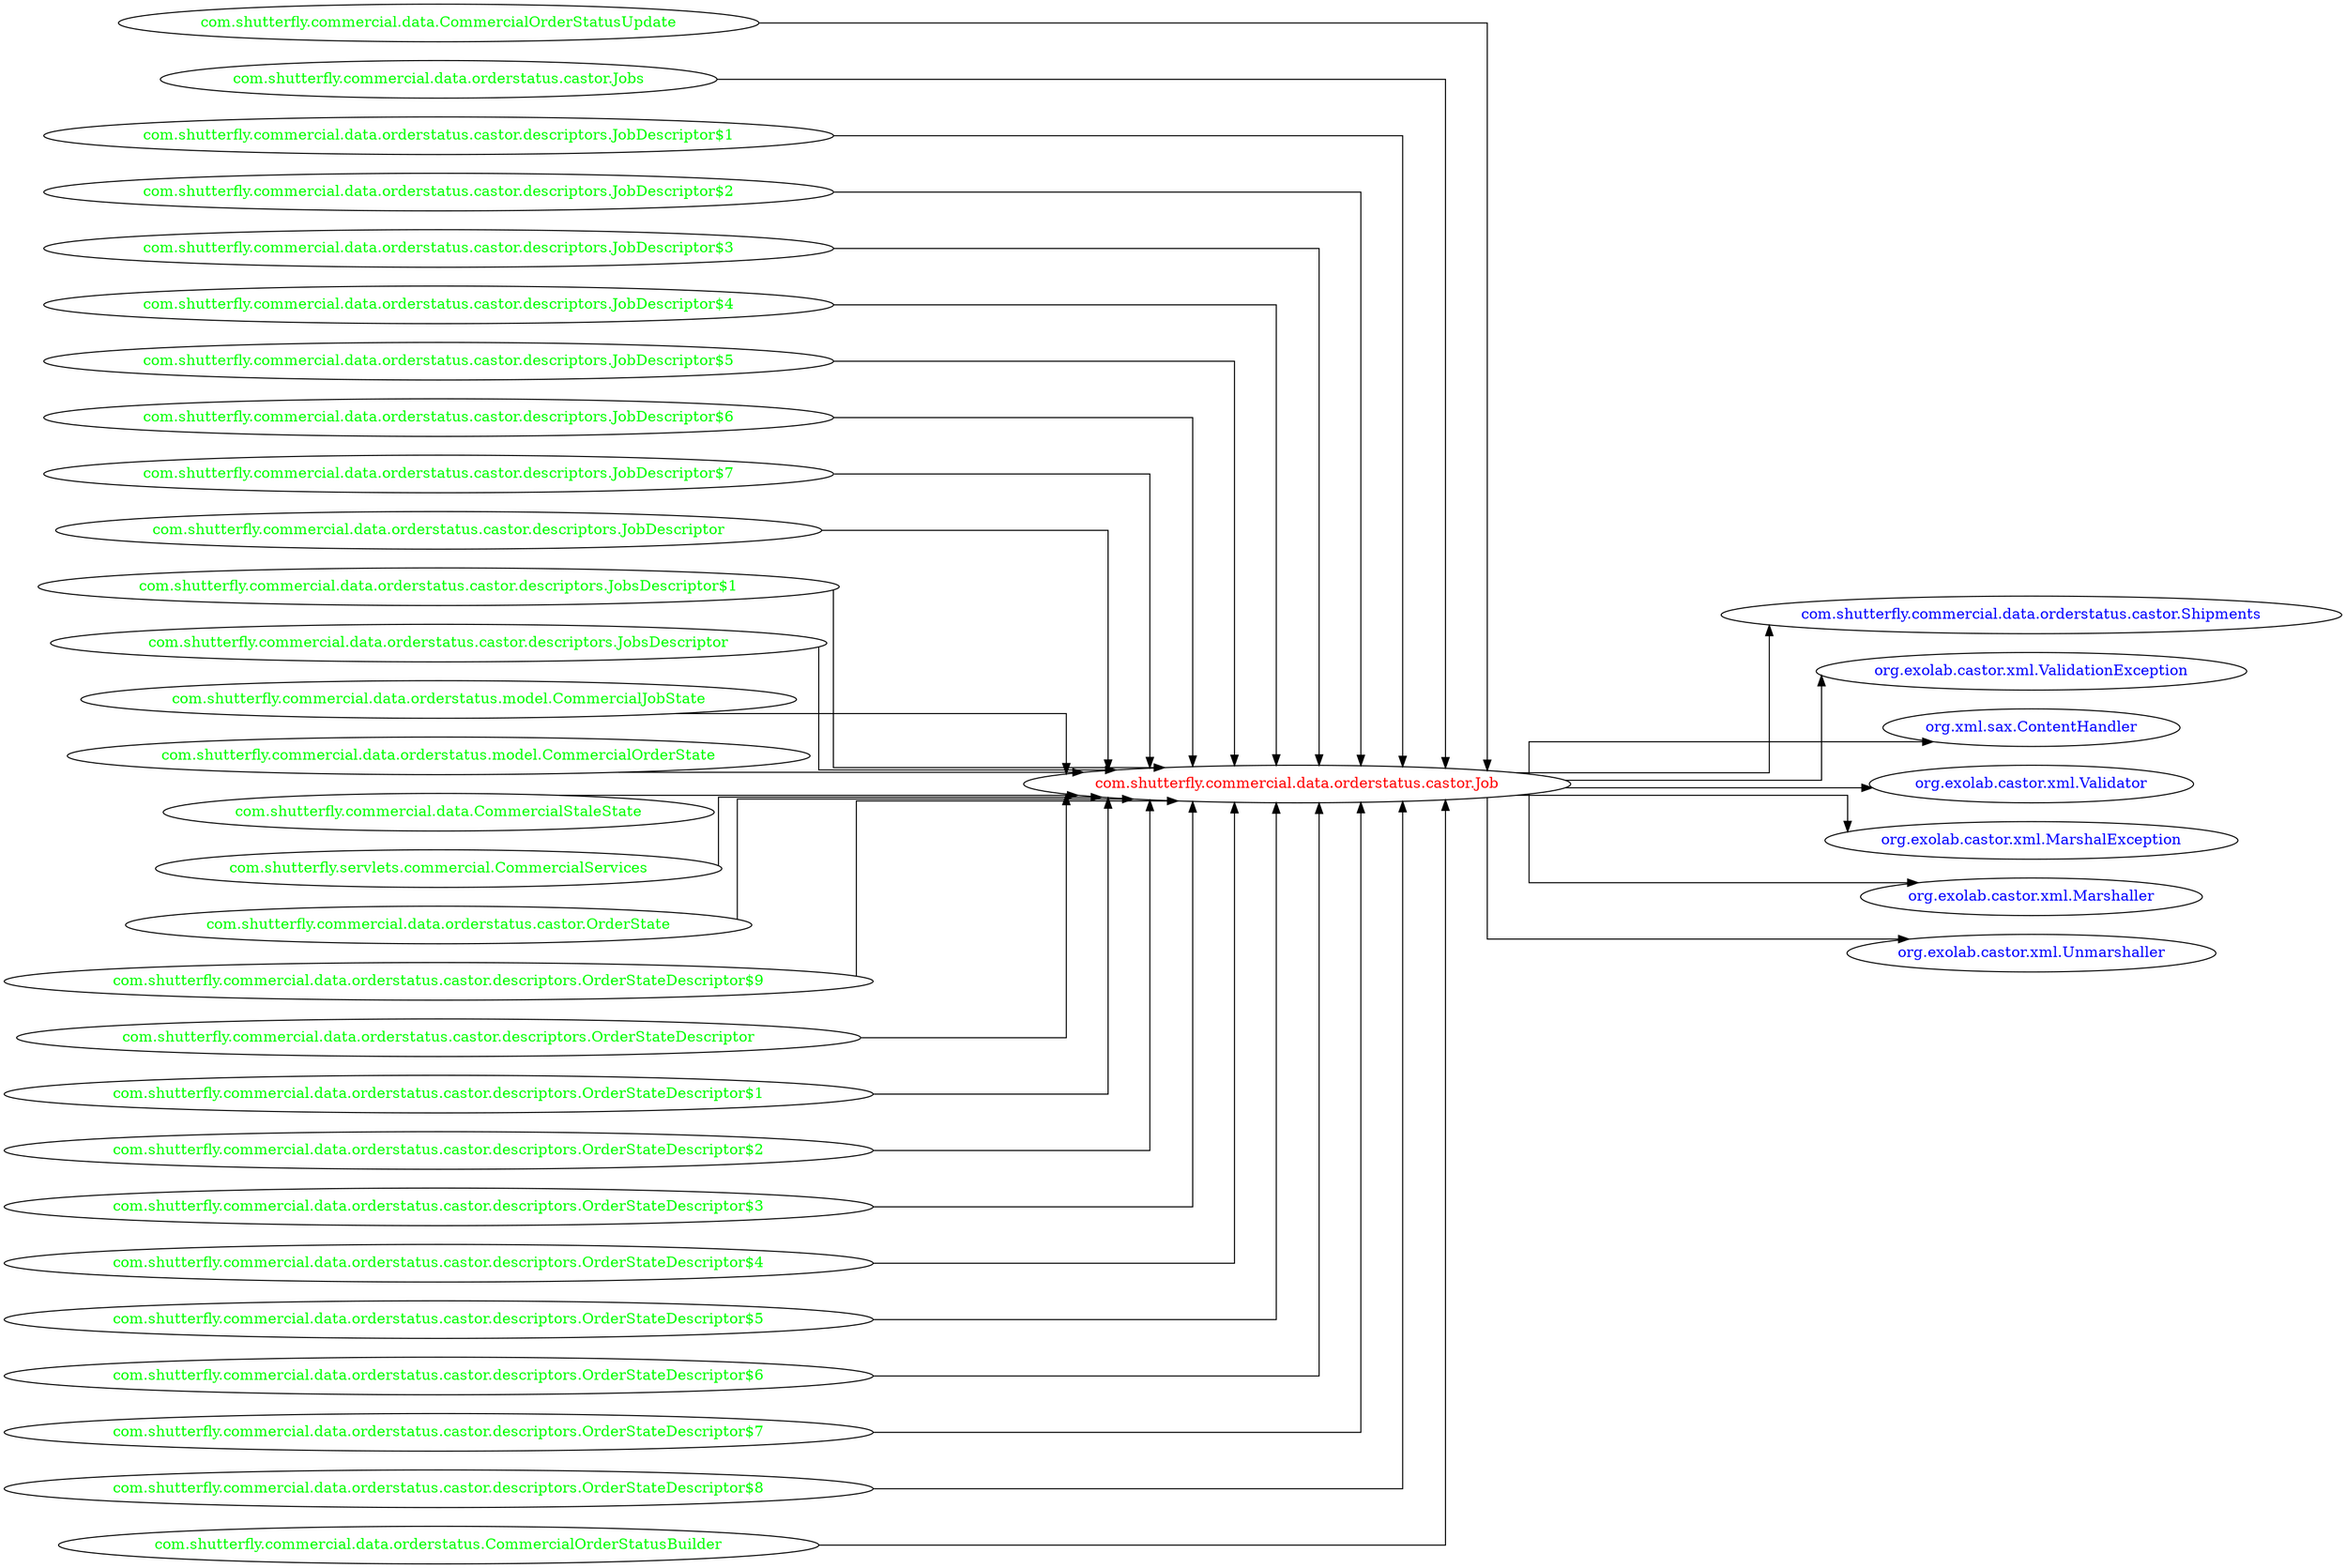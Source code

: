 digraph dependencyGraph {
 concentrate=true;
 ranksep="2.0";
 rankdir="LR"; 
 splines="ortho";
"com.shutterfly.commercial.data.orderstatus.castor.Job" [fontcolor="red"];
"com.shutterfly.commercial.data.orderstatus.castor.Shipments" [ fontcolor="blue" ];
"com.shutterfly.commercial.data.orderstatus.castor.Job"->"com.shutterfly.commercial.data.orderstatus.castor.Shipments";
"org.exolab.castor.xml.ValidationException" [ fontcolor="blue" ];
"com.shutterfly.commercial.data.orderstatus.castor.Job"->"org.exolab.castor.xml.ValidationException";
"org.xml.sax.ContentHandler" [ fontcolor="blue" ];
"com.shutterfly.commercial.data.orderstatus.castor.Job"->"org.xml.sax.ContentHandler";
"org.exolab.castor.xml.Validator" [ fontcolor="blue" ];
"com.shutterfly.commercial.data.orderstatus.castor.Job"->"org.exolab.castor.xml.Validator";
"org.exolab.castor.xml.MarshalException" [ fontcolor="blue" ];
"com.shutterfly.commercial.data.orderstatus.castor.Job"->"org.exolab.castor.xml.MarshalException";
"org.exolab.castor.xml.Marshaller" [ fontcolor="blue" ];
"com.shutterfly.commercial.data.orderstatus.castor.Job"->"org.exolab.castor.xml.Marshaller";
"org.exolab.castor.xml.Unmarshaller" [ fontcolor="blue" ];
"com.shutterfly.commercial.data.orderstatus.castor.Job"->"org.exolab.castor.xml.Unmarshaller";
"com.shutterfly.commercial.data.CommercialOrderStatusUpdate" [ fontcolor="green" ];
"com.shutterfly.commercial.data.CommercialOrderStatusUpdate"->"com.shutterfly.commercial.data.orderstatus.castor.Job";
"com.shutterfly.commercial.data.orderstatus.castor.Jobs" [ fontcolor="green" ];
"com.shutterfly.commercial.data.orderstatus.castor.Jobs"->"com.shutterfly.commercial.data.orderstatus.castor.Job";
"com.shutterfly.commercial.data.orderstatus.castor.descriptors.JobDescriptor$1" [ fontcolor="green" ];
"com.shutterfly.commercial.data.orderstatus.castor.descriptors.JobDescriptor$1"->"com.shutterfly.commercial.data.orderstatus.castor.Job";
"com.shutterfly.commercial.data.orderstatus.castor.descriptors.JobDescriptor$2" [ fontcolor="green" ];
"com.shutterfly.commercial.data.orderstatus.castor.descriptors.JobDescriptor$2"->"com.shutterfly.commercial.data.orderstatus.castor.Job";
"com.shutterfly.commercial.data.orderstatus.castor.descriptors.JobDescriptor$3" [ fontcolor="green" ];
"com.shutterfly.commercial.data.orderstatus.castor.descriptors.JobDescriptor$3"->"com.shutterfly.commercial.data.orderstatus.castor.Job";
"com.shutterfly.commercial.data.orderstatus.castor.descriptors.JobDescriptor$4" [ fontcolor="green" ];
"com.shutterfly.commercial.data.orderstatus.castor.descriptors.JobDescriptor$4"->"com.shutterfly.commercial.data.orderstatus.castor.Job";
"com.shutterfly.commercial.data.orderstatus.castor.descriptors.JobDescriptor$5" [ fontcolor="green" ];
"com.shutterfly.commercial.data.orderstatus.castor.descriptors.JobDescriptor$5"->"com.shutterfly.commercial.data.orderstatus.castor.Job";
"com.shutterfly.commercial.data.orderstatus.castor.descriptors.JobDescriptor$6" [ fontcolor="green" ];
"com.shutterfly.commercial.data.orderstatus.castor.descriptors.JobDescriptor$6"->"com.shutterfly.commercial.data.orderstatus.castor.Job";
"com.shutterfly.commercial.data.orderstatus.castor.descriptors.JobDescriptor$7" [ fontcolor="green" ];
"com.shutterfly.commercial.data.orderstatus.castor.descriptors.JobDescriptor$7"->"com.shutterfly.commercial.data.orderstatus.castor.Job";
"com.shutterfly.commercial.data.orderstatus.castor.descriptors.JobDescriptor" [ fontcolor="green" ];
"com.shutterfly.commercial.data.orderstatus.castor.descriptors.JobDescriptor"->"com.shutterfly.commercial.data.orderstatus.castor.Job";
"com.shutterfly.commercial.data.orderstatus.castor.descriptors.JobsDescriptor$1" [ fontcolor="green" ];
"com.shutterfly.commercial.data.orderstatus.castor.descriptors.JobsDescriptor$1"->"com.shutterfly.commercial.data.orderstatus.castor.Job";
"com.shutterfly.commercial.data.orderstatus.castor.descriptors.JobsDescriptor" [ fontcolor="green" ];
"com.shutterfly.commercial.data.orderstatus.castor.descriptors.JobsDescriptor"->"com.shutterfly.commercial.data.orderstatus.castor.Job";
"com.shutterfly.commercial.data.orderstatus.model.CommercialJobState" [ fontcolor="green" ];
"com.shutterfly.commercial.data.orderstatus.model.CommercialJobState"->"com.shutterfly.commercial.data.orderstatus.castor.Job";
"com.shutterfly.commercial.data.orderstatus.model.CommercialOrderState" [ fontcolor="green" ];
"com.shutterfly.commercial.data.orderstatus.model.CommercialOrderState"->"com.shutterfly.commercial.data.orderstatus.castor.Job";
"com.shutterfly.commercial.data.CommercialStaleState" [ fontcolor="green" ];
"com.shutterfly.commercial.data.CommercialStaleState"->"com.shutterfly.commercial.data.orderstatus.castor.Job";
"com.shutterfly.servlets.commercial.CommercialServices" [ fontcolor="green" ];
"com.shutterfly.servlets.commercial.CommercialServices"->"com.shutterfly.commercial.data.orderstatus.castor.Job";
"com.shutterfly.commercial.data.orderstatus.castor.OrderState" [ fontcolor="green" ];
"com.shutterfly.commercial.data.orderstatus.castor.OrderState"->"com.shutterfly.commercial.data.orderstatus.castor.Job";
"com.shutterfly.commercial.data.orderstatus.castor.descriptors.OrderStateDescriptor$9" [ fontcolor="green" ];
"com.shutterfly.commercial.data.orderstatus.castor.descriptors.OrderStateDescriptor$9"->"com.shutterfly.commercial.data.orderstatus.castor.Job";
"com.shutterfly.commercial.data.orderstatus.castor.descriptors.OrderStateDescriptor" [ fontcolor="green" ];
"com.shutterfly.commercial.data.orderstatus.castor.descriptors.OrderStateDescriptor"->"com.shutterfly.commercial.data.orderstatus.castor.Job";
"com.shutterfly.commercial.data.orderstatus.castor.descriptors.OrderStateDescriptor$1" [ fontcolor="green" ];
"com.shutterfly.commercial.data.orderstatus.castor.descriptors.OrderStateDescriptor$1"->"com.shutterfly.commercial.data.orderstatus.castor.Job";
"com.shutterfly.commercial.data.orderstatus.castor.descriptors.OrderStateDescriptor$2" [ fontcolor="green" ];
"com.shutterfly.commercial.data.orderstatus.castor.descriptors.OrderStateDescriptor$2"->"com.shutterfly.commercial.data.orderstatus.castor.Job";
"com.shutterfly.commercial.data.orderstatus.castor.descriptors.OrderStateDescriptor$3" [ fontcolor="green" ];
"com.shutterfly.commercial.data.orderstatus.castor.descriptors.OrderStateDescriptor$3"->"com.shutterfly.commercial.data.orderstatus.castor.Job";
"com.shutterfly.commercial.data.orderstatus.castor.descriptors.OrderStateDescriptor$4" [ fontcolor="green" ];
"com.shutterfly.commercial.data.orderstatus.castor.descriptors.OrderStateDescriptor$4"->"com.shutterfly.commercial.data.orderstatus.castor.Job";
"com.shutterfly.commercial.data.orderstatus.castor.descriptors.OrderStateDescriptor$5" [ fontcolor="green" ];
"com.shutterfly.commercial.data.orderstatus.castor.descriptors.OrderStateDescriptor$5"->"com.shutterfly.commercial.data.orderstatus.castor.Job";
"com.shutterfly.commercial.data.orderstatus.castor.descriptors.OrderStateDescriptor$6" [ fontcolor="green" ];
"com.shutterfly.commercial.data.orderstatus.castor.descriptors.OrderStateDescriptor$6"->"com.shutterfly.commercial.data.orderstatus.castor.Job";
"com.shutterfly.commercial.data.orderstatus.castor.descriptors.OrderStateDescriptor$7" [ fontcolor="green" ];
"com.shutterfly.commercial.data.orderstatus.castor.descriptors.OrderStateDescriptor$7"->"com.shutterfly.commercial.data.orderstatus.castor.Job";
"com.shutterfly.commercial.data.orderstatus.castor.descriptors.OrderStateDescriptor$8" [ fontcolor="green" ];
"com.shutterfly.commercial.data.orderstatus.castor.descriptors.OrderStateDescriptor$8"->"com.shutterfly.commercial.data.orderstatus.castor.Job";
"com.shutterfly.commercial.data.orderstatus.CommercialOrderStatusBuilder" [ fontcolor="green" ];
"com.shutterfly.commercial.data.orderstatus.CommercialOrderStatusBuilder"->"com.shutterfly.commercial.data.orderstatus.castor.Job";
}